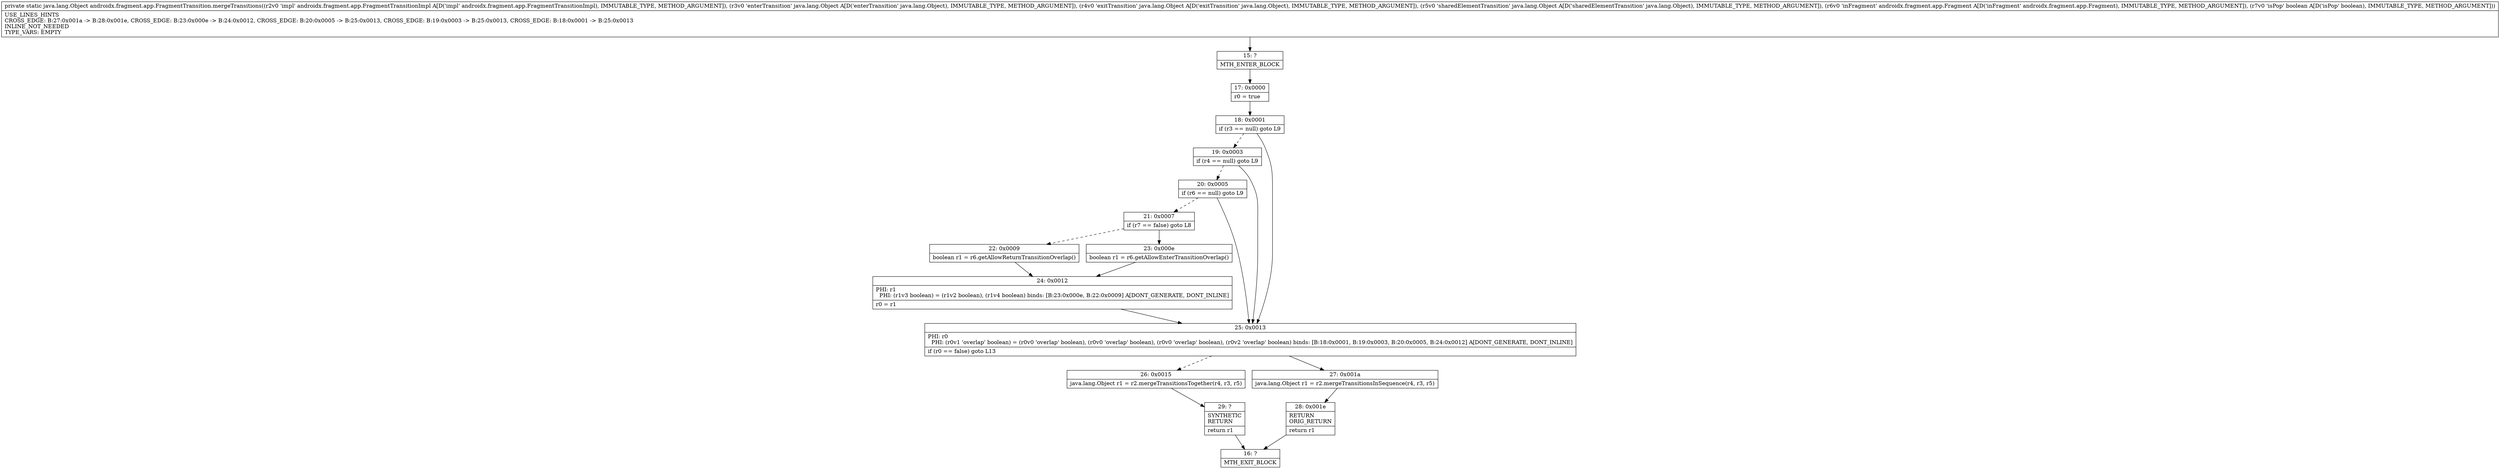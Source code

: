 digraph "CFG forandroidx.fragment.app.FragmentTransition.mergeTransitions(Landroidx\/fragment\/app\/FragmentTransitionImpl;Ljava\/lang\/Object;Ljava\/lang\/Object;Ljava\/lang\/Object;Landroidx\/fragment\/app\/Fragment;Z)Ljava\/lang\/Object;" {
Node_15 [shape=record,label="{15\:\ ?|MTH_ENTER_BLOCK\l}"];
Node_17 [shape=record,label="{17\:\ 0x0000|r0 = true\l}"];
Node_18 [shape=record,label="{18\:\ 0x0001|if (r3 == null) goto L9\l}"];
Node_19 [shape=record,label="{19\:\ 0x0003|if (r4 == null) goto L9\l}"];
Node_20 [shape=record,label="{20\:\ 0x0005|if (r6 == null) goto L9\l}"];
Node_21 [shape=record,label="{21\:\ 0x0007|if (r7 == false) goto L8\l}"];
Node_22 [shape=record,label="{22\:\ 0x0009|boolean r1 = r6.getAllowReturnTransitionOverlap()\l}"];
Node_24 [shape=record,label="{24\:\ 0x0012|PHI: r1 \l  PHI: (r1v3 boolean) = (r1v2 boolean), (r1v4 boolean) binds: [B:23:0x000e, B:22:0x0009] A[DONT_GENERATE, DONT_INLINE]\l|r0 = r1\l}"];
Node_23 [shape=record,label="{23\:\ 0x000e|boolean r1 = r6.getAllowEnterTransitionOverlap()\l}"];
Node_25 [shape=record,label="{25\:\ 0x0013|PHI: r0 \l  PHI: (r0v1 'overlap' boolean) = (r0v0 'overlap' boolean), (r0v0 'overlap' boolean), (r0v0 'overlap' boolean), (r0v2 'overlap' boolean) binds: [B:18:0x0001, B:19:0x0003, B:20:0x0005, B:24:0x0012] A[DONT_GENERATE, DONT_INLINE]\l|if (r0 == false) goto L13\l}"];
Node_26 [shape=record,label="{26\:\ 0x0015|java.lang.Object r1 = r2.mergeTransitionsTogether(r4, r3, r5)\l}"];
Node_29 [shape=record,label="{29\:\ ?|SYNTHETIC\lRETURN\l|return r1\l}"];
Node_16 [shape=record,label="{16\:\ ?|MTH_EXIT_BLOCK\l}"];
Node_27 [shape=record,label="{27\:\ 0x001a|java.lang.Object r1 = r2.mergeTransitionsInSequence(r4, r3, r5)\l}"];
Node_28 [shape=record,label="{28\:\ 0x001e|RETURN\lORIG_RETURN\l|return r1\l}"];
MethodNode[shape=record,label="{private static java.lang.Object androidx.fragment.app.FragmentTransition.mergeTransitions((r2v0 'impl' androidx.fragment.app.FragmentTransitionImpl A[D('impl' androidx.fragment.app.FragmentTransitionImpl), IMMUTABLE_TYPE, METHOD_ARGUMENT]), (r3v0 'enterTransition' java.lang.Object A[D('enterTransition' java.lang.Object), IMMUTABLE_TYPE, METHOD_ARGUMENT]), (r4v0 'exitTransition' java.lang.Object A[D('exitTransition' java.lang.Object), IMMUTABLE_TYPE, METHOD_ARGUMENT]), (r5v0 'sharedElementTransition' java.lang.Object A[D('sharedElementTransition' java.lang.Object), IMMUTABLE_TYPE, METHOD_ARGUMENT]), (r6v0 'inFragment' androidx.fragment.app.Fragment A[D('inFragment' androidx.fragment.app.Fragment), IMMUTABLE_TYPE, METHOD_ARGUMENT]), (r7v0 'isPop' boolean A[D('isPop' boolean), IMMUTABLE_TYPE, METHOD_ARGUMENT]))  | USE_LINES_HINTS\lCROSS_EDGE: B:27:0x001a \-\> B:28:0x001e, CROSS_EDGE: B:23:0x000e \-\> B:24:0x0012, CROSS_EDGE: B:20:0x0005 \-\> B:25:0x0013, CROSS_EDGE: B:19:0x0003 \-\> B:25:0x0013, CROSS_EDGE: B:18:0x0001 \-\> B:25:0x0013\lINLINE_NOT_NEEDED\lTYPE_VARS: EMPTY\l}"];
MethodNode -> Node_15;Node_15 -> Node_17;
Node_17 -> Node_18;
Node_18 -> Node_19[style=dashed];
Node_18 -> Node_25;
Node_19 -> Node_20[style=dashed];
Node_19 -> Node_25;
Node_20 -> Node_21[style=dashed];
Node_20 -> Node_25;
Node_21 -> Node_22[style=dashed];
Node_21 -> Node_23;
Node_22 -> Node_24;
Node_24 -> Node_25;
Node_23 -> Node_24;
Node_25 -> Node_26[style=dashed];
Node_25 -> Node_27;
Node_26 -> Node_29;
Node_29 -> Node_16;
Node_27 -> Node_28;
Node_28 -> Node_16;
}

